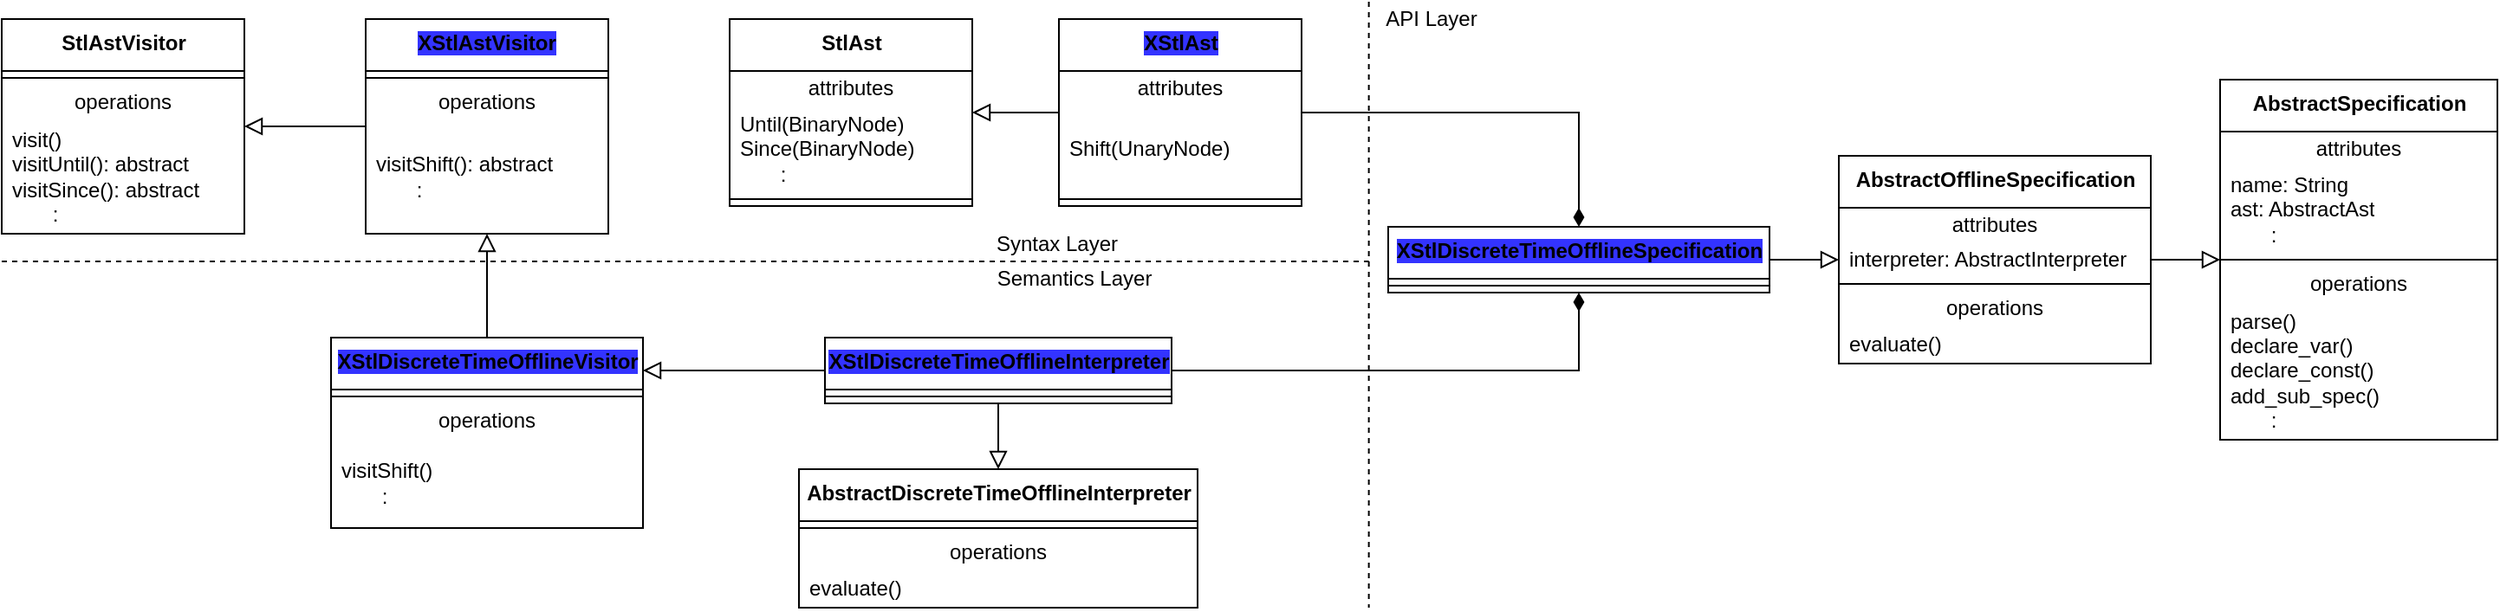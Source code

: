 <mxfile>
    <diagram id="o_w2aKfS7pXXocfrQQq3" name="Page-1">
        <mxGraphModel dx="942" dy="496" grid="1" gridSize="10" guides="1" tooltips="1" connect="1" arrows="1" fold="1" page="1" pageScale="1" pageWidth="850" pageHeight="1100" math="0" shadow="0">
            <root>
                <mxCell id="0"/>
                <mxCell id="1" parent="0"/>
                <mxCell id="2" value="&lt;b&gt;XStl&lt;/b&gt;&lt;b&gt;Discrete&lt;/b&gt;&lt;b&gt;TimeOffline&lt;/b&gt;&lt;b&gt;Interpreter&lt;/b&gt;" style="swimlane;fontStyle=0;align=center;verticalAlign=top;childLayout=stackLayout;horizontal=1;startSize=30;horizontalStack=0;resizeParent=1;resizeParentMax=0;resizeLast=0;collapsible=0;marginBottom=0;html=1;labelBackgroundColor=#3333FF;" parent="1" vertex="1">
                    <mxGeometry x="715" y="304" width="200" height="38" as="geometry"/>
                </mxCell>
                <mxCell id="3" value="" style="line;strokeWidth=1;fillColor=none;align=left;verticalAlign=middle;spacingTop=-1;spacingLeft=3;spacingRight=3;rotatable=0;labelPosition=right;points=[];portConstraint=eastwest;" parent="2" vertex="1">
                    <mxGeometry y="30" width="200" height="8" as="geometry"/>
                </mxCell>
                <mxCell id="8" value="" style="endArrow=block;html=1;rounded=0;align=center;verticalAlign=bottom;endFill=0;labelBackgroundColor=none;endSize=8;exitX=0;exitY=0.5;exitDx=0;exitDy=0;" parent="1" source="2" edge="1">
                    <mxGeometry x="0.346" y="-14" relative="1" as="geometry">
                        <mxPoint x="298.82" y="325" as="sourcePoint"/>
                        <mxPoint x="610" y="323" as="targetPoint"/>
                        <mxPoint as="offset"/>
                        <Array as="points"/>
                    </mxGeometry>
                </mxCell>
                <mxCell id="18" value="&lt;b&gt;StlAst&lt;br&gt;&lt;/b&gt;" style="swimlane;fontStyle=0;align=center;verticalAlign=top;childLayout=stackLayout;horizontal=1;startSize=30;horizontalStack=0;resizeParent=1;resizeParentMax=0;resizeLast=0;collapsible=0;marginBottom=0;html=1;" parent="1" vertex="1">
                    <mxGeometry x="660" y="120" width="140" height="108" as="geometry"/>
                </mxCell>
                <mxCell id="19" value="attributes" style="text;html=1;strokeColor=none;fillColor=none;align=center;verticalAlign=middle;spacingLeft=4;spacingRight=4;overflow=hidden;rotatable=0;points=[[0,0.5],[1,0.5]];portConstraint=eastwest;" parent="18" vertex="1">
                    <mxGeometry y="30" width="140" height="20" as="geometry"/>
                </mxCell>
                <mxCell id="20" value="Until(BinaryNode)&lt;br&gt;Since(BinaryNode)&lt;br class=&quot;Apple-interchange-newline&quot;&gt;&amp;nbsp; &amp;nbsp; &amp;nbsp; &amp;nbsp;:" style="text;html=1;strokeColor=none;fillColor=none;align=left;verticalAlign=middle;spacingLeft=4;spacingRight=4;overflow=hidden;rotatable=0;points=[[0,0.5],[1,0.5]];portConstraint=eastwest;" parent="18" vertex="1">
                    <mxGeometry y="50" width="140" height="50" as="geometry"/>
                </mxCell>
                <mxCell id="21" value="" style="line;strokeWidth=1;fillColor=none;align=left;verticalAlign=middle;spacingTop=-1;spacingLeft=3;spacingRight=3;rotatable=0;labelPosition=right;points=[];portConstraint=eastwest;" parent="18" vertex="1">
                    <mxGeometry y="100" width="140" height="8" as="geometry"/>
                </mxCell>
                <mxCell id="22" value="&lt;b&gt;StlAstVisitor&lt;/b&gt;" style="swimlane;fontStyle=0;align=center;verticalAlign=top;childLayout=stackLayout;horizontal=1;startSize=30;horizontalStack=0;resizeParent=1;resizeParentMax=0;resizeLast=0;collapsible=0;marginBottom=0;html=1;" parent="1" vertex="1">
                    <mxGeometry x="240.0" y="120" width="140" height="124" as="geometry"/>
                </mxCell>
                <mxCell id="23" value="" style="line;strokeWidth=1;fillColor=none;align=left;verticalAlign=middle;spacingTop=-1;spacingLeft=3;spacingRight=3;rotatable=0;labelPosition=right;points=[];portConstraint=eastwest;" parent="22" vertex="1">
                    <mxGeometry y="30" width="140" height="8" as="geometry"/>
                </mxCell>
                <mxCell id="24" value="operations" style="text;html=1;strokeColor=none;fillColor=none;align=center;verticalAlign=middle;spacingLeft=4;spacingRight=4;overflow=hidden;rotatable=0;points=[[0,0.5],[1,0.5]];portConstraint=eastwest;" parent="22" vertex="1">
                    <mxGeometry y="38" width="140" height="20" as="geometry"/>
                </mxCell>
                <mxCell id="25" value="&lt;div&gt;visit()&lt;/div&gt;&lt;div&gt;visitUntil(): abstract&lt;br&gt;&lt;/div&gt;&lt;div&gt;visitSince(): abstract&lt;/div&gt;&lt;div&gt;&amp;nbsp; &amp;nbsp; &amp;nbsp; &amp;nbsp;:&lt;/div&gt;" style="text;html=1;strokeColor=none;fillColor=none;align=left;verticalAlign=middle;spacingLeft=4;spacingRight=4;overflow=hidden;rotatable=0;points=[[0,0.5],[1,0.5]];portConstraint=eastwest;" parent="22" vertex="1">
                    <mxGeometry y="58" width="140" height="66" as="geometry"/>
                </mxCell>
                <mxCell id="26" value="" style="endArrow=block;html=1;rounded=0;align=center;verticalAlign=bottom;endFill=0;labelBackgroundColor=none;endSize=8;" parent="1" source="68" target="22" edge="1">
                    <mxGeometry x="0.346" y="-14" relative="1" as="geometry">
                        <mxPoint x="638.82" y="304" as="sourcePoint"/>
                        <mxPoint x="758.82" y="333" as="targetPoint"/>
                        <mxPoint as="offset"/>
                        <Array as="points"/>
                    </mxGeometry>
                </mxCell>
                <mxCell id="27" value="&lt;b&gt;AbstractOfflineSpecification&lt;/b&gt;" style="swimlane;fontStyle=0;align=center;verticalAlign=top;childLayout=stackLayout;horizontal=1;startSize=30;horizontalStack=0;resizeParent=1;resizeParentMax=0;resizeLast=0;collapsible=0;marginBottom=0;html=1;" parent="1" vertex="1">
                    <mxGeometry x="1300" y="199" width="180" height="120" as="geometry"/>
                </mxCell>
                <mxCell id="28" value="attributes" style="text;html=1;strokeColor=none;fillColor=none;align=center;verticalAlign=middle;spacingLeft=4;spacingRight=4;overflow=hidden;rotatable=0;points=[[0,0.5],[1,0.5]];portConstraint=eastwest;" parent="27" vertex="1">
                    <mxGeometry y="30" width="180" height="20" as="geometry"/>
                </mxCell>
                <mxCell id="29" value="&lt;span style=&quot;text-align: center&quot;&gt;interpreter: AbstractInterpreter&lt;/span&gt;" style="text;html=1;strokeColor=none;fillColor=none;align=left;verticalAlign=middle;spacingLeft=4;spacingRight=4;overflow=hidden;rotatable=0;points=[[0,0.5],[1,0.5]];portConstraint=eastwest;" parent="27" vertex="1">
                    <mxGeometry y="50" width="180" height="20" as="geometry"/>
                </mxCell>
                <mxCell id="30" value="" style="line;strokeWidth=1;fillColor=none;align=left;verticalAlign=middle;spacingTop=-1;spacingLeft=3;spacingRight=3;rotatable=0;labelPosition=right;points=[];portConstraint=eastwest;" parent="27" vertex="1">
                    <mxGeometry y="70" width="180" height="8" as="geometry"/>
                </mxCell>
                <mxCell id="31" value="operations" style="text;html=1;strokeColor=none;fillColor=none;align=center;verticalAlign=middle;spacingLeft=4;spacingRight=4;overflow=hidden;rotatable=0;points=[[0,0.5],[1,0.5]];portConstraint=eastwest;" parent="27" vertex="1">
                    <mxGeometry y="78" width="180" height="20" as="geometry"/>
                </mxCell>
                <mxCell id="32" value="&lt;div&gt;&lt;span&gt;evaluate()&lt;/span&gt;&lt;/div&gt;" style="text;html=1;strokeColor=none;fillColor=none;align=left;verticalAlign=middle;spacingLeft=4;spacingRight=4;overflow=hidden;rotatable=0;points=[[0,0.5],[1,0.5]];portConstraint=eastwest;" parent="27" vertex="1">
                    <mxGeometry y="98" width="180" height="22" as="geometry"/>
                </mxCell>
                <mxCell id="33" value="&lt;b&gt;AbstractSpecification&lt;/b&gt;" style="swimlane;fontStyle=0;align=center;verticalAlign=top;childLayout=stackLayout;horizontal=1;startSize=30;horizontalStack=0;resizeParent=1;resizeParentMax=0;resizeLast=0;collapsible=0;marginBottom=0;html=1;" parent="1" vertex="1">
                    <mxGeometry x="1520" y="155" width="160" height="208" as="geometry"/>
                </mxCell>
                <mxCell id="34" value="attributes" style="text;html=1;strokeColor=none;fillColor=none;align=center;verticalAlign=middle;spacingLeft=4;spacingRight=4;overflow=hidden;rotatable=0;points=[[0,0.5],[1,0.5]];portConstraint=eastwest;" parent="33" vertex="1">
                    <mxGeometry y="30" width="160" height="20" as="geometry"/>
                </mxCell>
                <mxCell id="35" value="name: String&lt;br&gt;ast: AbstractAst&lt;br&gt;&amp;nbsp; &amp;nbsp; &amp;nbsp; &amp;nbsp;:" style="text;html=1;strokeColor=none;fillColor=none;align=left;verticalAlign=middle;spacingLeft=4;spacingRight=4;overflow=hidden;rotatable=0;points=[[0,0.5],[1,0.5]];portConstraint=eastwest;" parent="33" vertex="1">
                    <mxGeometry y="50" width="160" height="50" as="geometry"/>
                </mxCell>
                <mxCell id="36" value="" style="line;strokeWidth=1;fillColor=none;align=left;verticalAlign=middle;spacingTop=-1;spacingLeft=3;spacingRight=3;rotatable=0;labelPosition=right;points=[];portConstraint=eastwest;" parent="33" vertex="1">
                    <mxGeometry y="100" width="160" height="8" as="geometry"/>
                </mxCell>
                <mxCell id="37" value="operations" style="text;html=1;strokeColor=none;fillColor=none;align=center;verticalAlign=middle;spacingLeft=4;spacingRight=4;overflow=hidden;rotatable=0;points=[[0,0.5],[1,0.5]];portConstraint=eastwest;" parent="33" vertex="1">
                    <mxGeometry y="108" width="160" height="20" as="geometry"/>
                </mxCell>
                <mxCell id="38" value="&lt;div&gt;&lt;div&gt;parse()&lt;/div&gt;&lt;div&gt;declare_var()&lt;/div&gt;&lt;div&gt;declare_const()&lt;/div&gt;&lt;div&gt;add_sub_spec()&lt;/div&gt;&lt;/div&gt;&lt;div&gt;&amp;nbsp; &amp;nbsp; &amp;nbsp; &amp;nbsp;:&lt;/div&gt;" style="text;html=1;strokeColor=none;fillColor=none;align=left;verticalAlign=middle;spacingLeft=4;spacingRight=4;overflow=hidden;rotatable=0;points=[[0,0.5],[1,0.5]];portConstraint=eastwest;" parent="33" vertex="1">
                    <mxGeometry y="128" width="160" height="80" as="geometry"/>
                </mxCell>
                <mxCell id="39" value="" style="endArrow=block;html=1;rounded=0;align=center;verticalAlign=bottom;endFill=0;labelBackgroundColor=none;endSize=8;" parent="1" source="27" target="33" edge="1">
                    <mxGeometry x="0.346" y="-14" relative="1" as="geometry">
                        <mxPoint x="950" y="352" as="sourcePoint"/>
                        <mxPoint x="950" y="408" as="targetPoint"/>
                        <mxPoint as="offset"/>
                        <Array as="points"/>
                    </mxGeometry>
                </mxCell>
                <mxCell id="40" value="" style="endArrow=none;startArrow=diamondThin;endFill=0;startFill=1;html=1;verticalAlign=bottom;labelBackgroundColor=none;strokeWidth=1;startSize=8;endSize=8;edgeStyle=elbowEdgeStyle;elbow=vertical;rounded=0;exitX=0.5;exitY=0;exitDx=0;exitDy=0;" parent="1" source="42" target="60" edge="1">
                    <mxGeometry width="160" relative="1" as="geometry">
                        <mxPoint x="1100" y="180" as="sourcePoint"/>
                        <mxPoint x="1050" y="160" as="targetPoint"/>
                        <Array as="points">
                            <mxPoint x="1070" y="174"/>
                            <mxPoint x="1140" y="160"/>
                            <mxPoint x="570" y="232"/>
                            <mxPoint x="380" y="232"/>
                        </Array>
                    </mxGeometry>
                </mxCell>
                <mxCell id="41" value="" style="endArrow=none;startArrow=diamondThin;endFill=0;startFill=1;html=1;verticalAlign=bottom;labelBackgroundColor=none;strokeWidth=1;startSize=8;endSize=8;edgeStyle=elbowEdgeStyle;elbow=vertical;rounded=0;exitX=0.5;exitY=1;exitDx=0;exitDy=0;" parent="1" source="42" target="2" edge="1">
                    <mxGeometry width="160" relative="1" as="geometry">
                        <mxPoint x="1110" y="323" as="sourcePoint"/>
                        <mxPoint x="1000" y="112" as="targetPoint"/>
                        <Array as="points">
                            <mxPoint x="1040" y="323"/>
                            <mxPoint x="580" y="242"/>
                            <mxPoint x="390" y="242"/>
                        </Array>
                    </mxGeometry>
                </mxCell>
                <mxCell id="42" value="&lt;b&gt;XStlDiscreteTimeOfflineSpecification&lt;/b&gt;" style="swimlane;fontStyle=0;align=center;verticalAlign=top;childLayout=stackLayout;horizontal=1;startSize=30;horizontalStack=0;resizeParent=1;resizeParentMax=0;resizeLast=0;collapsible=0;marginBottom=0;html=1;labelBackgroundColor=#3333FF;" parent="1" vertex="1">
                    <mxGeometry x="1040" y="240" width="220" height="38" as="geometry"/>
                </mxCell>
                <mxCell id="43" value="" style="line;strokeWidth=1;fillColor=none;align=left;verticalAlign=middle;spacingTop=-1;spacingLeft=3;spacingRight=3;rotatable=0;labelPosition=right;points=[];portConstraint=eastwest;" parent="42" vertex="1">
                    <mxGeometry y="30" width="220" height="8" as="geometry"/>
                </mxCell>
                <mxCell id="44" value="" style="endArrow=block;html=1;rounded=0;align=center;verticalAlign=bottom;endFill=0;labelBackgroundColor=none;endSize=8;" parent="1" source="42" target="27" edge="1">
                    <mxGeometry x="0.346" y="-14" relative="1" as="geometry">
                        <mxPoint x="1480" y="250.571" as="sourcePoint"/>
                        <mxPoint x="1520" y="251.714" as="targetPoint"/>
                        <mxPoint as="offset"/>
                        <Array as="points"/>
                    </mxGeometry>
                </mxCell>
                <mxCell id="45" value="Syntax Layer" style="text;html=1;strokeColor=none;fillColor=none;align=center;verticalAlign=middle;whiteSpace=wrap;rounded=0;" parent="1" vertex="1">
                    <mxGeometry x="808.82" y="240" width="80" height="20" as="geometry"/>
                </mxCell>
                <mxCell id="46" value="Semantics Layer" style="text;html=1;strokeColor=none;fillColor=none;align=center;verticalAlign=middle;whiteSpace=wrap;rounded=0;" parent="1" vertex="1">
                    <mxGeometry x="808.82" y="260" width="100" height="20" as="geometry"/>
                </mxCell>
                <mxCell id="47" value="" style="endArrow=none;dashed=1;html=1;" parent="1" edge="1">
                    <mxGeometry width="50" height="50" relative="1" as="geometry">
                        <mxPoint x="240" y="260" as="sourcePoint"/>
                        <mxPoint x="1028.82" y="260" as="targetPoint"/>
                    </mxGeometry>
                </mxCell>
                <mxCell id="49" value="" style="endArrow=none;dashed=1;html=1;" parent="1" edge="1">
                    <mxGeometry width="50" height="50" relative="1" as="geometry">
                        <mxPoint x="1028.82" y="110" as="sourcePoint"/>
                        <mxPoint x="1028.82" y="460" as="targetPoint"/>
                    </mxGeometry>
                </mxCell>
                <mxCell id="50" value="API Layer" style="text;html=1;strokeColor=none;fillColor=none;align=center;verticalAlign=middle;whiteSpace=wrap;rounded=0;" parent="1" vertex="1">
                    <mxGeometry x="1030" y="110" width="70" height="20" as="geometry"/>
                </mxCell>
                <mxCell id="51" value="&lt;b&gt;AbstractDiscreteTimeOffline&lt;/b&gt;&lt;b&gt;Interpreter&lt;/b&gt;" style="swimlane;fontStyle=0;align=center;verticalAlign=top;childLayout=stackLayout;horizontal=1;startSize=30;horizontalStack=0;resizeParent=1;resizeParentMax=0;resizeLast=0;collapsible=0;marginBottom=0;html=1;" parent="1" vertex="1">
                    <mxGeometry x="700" y="380" width="230" height="80" as="geometry"/>
                </mxCell>
                <mxCell id="52" value="" style="line;strokeWidth=1;fillColor=none;align=left;verticalAlign=middle;spacingTop=-1;spacingLeft=3;spacingRight=3;rotatable=0;labelPosition=right;points=[];portConstraint=eastwest;" parent="51" vertex="1">
                    <mxGeometry y="30" width="230" height="8" as="geometry"/>
                </mxCell>
                <mxCell id="53" value="operations" style="text;html=1;strokeColor=none;fillColor=none;align=center;verticalAlign=middle;spacingLeft=4;spacingRight=4;overflow=hidden;rotatable=0;points=[[0,0.5],[1,0.5]];portConstraint=eastwest;" parent="51" vertex="1">
                    <mxGeometry y="38" width="230" height="20" as="geometry"/>
                </mxCell>
                <mxCell id="54" value="evaluate()" style="text;html=1;strokeColor=none;fillColor=none;align=left;verticalAlign=middle;spacingLeft=4;spacingRight=4;overflow=hidden;rotatable=0;points=[[0,0.5],[1,0.5]];portConstraint=eastwest;" parent="51" vertex="1">
                    <mxGeometry y="58" width="230" height="22" as="geometry"/>
                </mxCell>
                <mxCell id="56" value="&lt;b&gt;XStl&lt;/b&gt;&lt;b&gt;Discrete&lt;/b&gt;&lt;b&gt;TimeOfflineVisitor&lt;/b&gt;" style="swimlane;fontStyle=0;align=center;verticalAlign=top;childLayout=stackLayout;horizontal=1;startSize=30;horizontalStack=0;resizeParent=1;resizeParentMax=0;resizeLast=0;collapsible=0;marginBottom=0;html=1;labelBackgroundColor=#3333FF;" parent="1" vertex="1">
                    <mxGeometry x="430.0" y="304" width="180" height="110" as="geometry"/>
                </mxCell>
                <mxCell id="57" value="" style="line;strokeWidth=1;fillColor=none;align=left;verticalAlign=middle;spacingTop=-1;spacingLeft=3;spacingRight=3;rotatable=0;labelPosition=right;points=[];portConstraint=eastwest;" parent="56" vertex="1">
                    <mxGeometry y="30" width="180" height="8" as="geometry"/>
                </mxCell>
                <mxCell id="58" value="operations" style="text;html=1;strokeColor=none;fillColor=none;align=center;verticalAlign=middle;spacingLeft=4;spacingRight=4;overflow=hidden;rotatable=0;points=[[0,0.5],[1,0.5]];portConstraint=eastwest;" parent="56" vertex="1">
                    <mxGeometry y="38" width="180" height="20" as="geometry"/>
                </mxCell>
                <mxCell id="59" value="visitShift&lt;span&gt;()&lt;/span&gt;&lt;br&gt;&lt;div&gt;&lt;span&gt;&amp;nbsp; &amp;nbsp; &amp;nbsp; &amp;nbsp;:&lt;/span&gt;&lt;br&gt;&lt;/div&gt;" style="text;html=1;strokeColor=none;fillColor=none;align=left;verticalAlign=middle;spacingLeft=4;spacingRight=4;overflow=hidden;rotatable=0;points=[[0,0.5],[1,0.5]];portConstraint=eastwest;" parent="56" vertex="1">
                    <mxGeometry y="58" width="180" height="52" as="geometry"/>
                </mxCell>
                <mxCell id="60" value="&lt;b&gt;XStlAst&lt;br&gt;&lt;/b&gt;" style="swimlane;fontStyle=0;align=center;verticalAlign=top;childLayout=stackLayout;horizontal=1;startSize=30;horizontalStack=0;resizeParent=1;resizeParentMax=0;resizeLast=0;collapsible=0;marginBottom=0;html=1;labelBackgroundColor=#3333FF;" parent="1" vertex="1">
                    <mxGeometry x="850" y="120" width="140" height="108" as="geometry"/>
                </mxCell>
                <mxCell id="61" value="attributes" style="text;html=1;strokeColor=none;fillColor=none;align=center;verticalAlign=middle;spacingLeft=4;spacingRight=4;overflow=hidden;rotatable=0;points=[[0,0.5],[1,0.5]];portConstraint=eastwest;" parent="60" vertex="1">
                    <mxGeometry y="30" width="140" height="20" as="geometry"/>
                </mxCell>
                <mxCell id="62" value="Shift(UnaryNode)" style="text;html=1;strokeColor=none;fillColor=none;align=left;verticalAlign=middle;spacingLeft=4;spacingRight=4;overflow=hidden;rotatable=0;points=[[0,0.5],[1,0.5]];portConstraint=eastwest;" parent="60" vertex="1">
                    <mxGeometry y="50" width="140" height="50" as="geometry"/>
                </mxCell>
                <mxCell id="63" value="" style="line;strokeWidth=1;fillColor=none;align=left;verticalAlign=middle;spacingTop=-1;spacingLeft=3;spacingRight=3;rotatable=0;labelPosition=right;points=[];portConstraint=eastwest;" parent="60" vertex="1">
                    <mxGeometry y="100" width="140" height="8" as="geometry"/>
                </mxCell>
                <mxCell id="64" value="" style="endArrow=block;html=1;rounded=0;align=center;verticalAlign=bottom;endFill=0;labelBackgroundColor=none;endSize=8;" parent="1" source="60" target="18" edge="1">
                    <mxGeometry x="0.346" y="-14" relative="1" as="geometry">
                        <mxPoint x="688.82" y="310" as="sourcePoint"/>
                        <mxPoint x="688.82" y="244" as="targetPoint"/>
                        <mxPoint as="offset"/>
                        <Array as="points"/>
                    </mxGeometry>
                </mxCell>
                <mxCell id="66" value="" style="endArrow=block;html=1;rounded=0;align=center;verticalAlign=bottom;endFill=0;labelBackgroundColor=none;endSize=8;exitX=0.5;exitY=1;exitDx=0;exitDy=0;entryX=0.5;entryY=0;entryDx=0;entryDy=0;" parent="1" source="2" target="51" edge="1">
                    <mxGeometry x="0.346" y="-14" relative="1" as="geometry">
                        <mxPoint x="725" y="333" as="sourcePoint"/>
                        <mxPoint x="630" y="333" as="targetPoint"/>
                        <mxPoint as="offset"/>
                        <Array as="points"/>
                    </mxGeometry>
                </mxCell>
                <mxCell id="67" value="" style="endArrow=block;html=1;rounded=0;align=center;verticalAlign=bottom;endFill=0;labelBackgroundColor=none;endSize=8;" edge="1" parent="1" source="56" target="68">
                    <mxGeometry x="0.346" y="-14" relative="1" as="geometry">
                        <mxPoint x="540" y="310" as="sourcePoint"/>
                        <mxPoint x="540" y="254" as="targetPoint"/>
                        <mxPoint as="offset"/>
                        <Array as="points"/>
                    </mxGeometry>
                </mxCell>
                <mxCell id="68" value="&lt;b&gt;XStlAstVisitor&lt;/b&gt;" style="swimlane;fontStyle=0;align=center;verticalAlign=top;childLayout=stackLayout;horizontal=1;startSize=30;horizontalStack=0;resizeParent=1;resizeParentMax=0;resizeLast=0;collapsible=0;marginBottom=0;html=1;labelBackgroundColor=#3333FF;whiteSpace=wrap;" vertex="1" parent="1">
                    <mxGeometry x="450.0" y="120" width="140" height="124" as="geometry"/>
                </mxCell>
                <mxCell id="69" value="" style="line;strokeWidth=1;fillColor=none;align=left;verticalAlign=middle;spacingTop=-1;spacingLeft=3;spacingRight=3;rotatable=0;labelPosition=right;points=[];portConstraint=eastwest;" vertex="1" parent="68">
                    <mxGeometry y="30" width="140" height="8" as="geometry"/>
                </mxCell>
                <mxCell id="70" value="operations" style="text;html=1;strokeColor=none;fillColor=none;align=center;verticalAlign=middle;spacingLeft=4;spacingRight=4;overflow=hidden;rotatable=0;points=[[0,0.5],[1,0.5]];portConstraint=eastwest;" vertex="1" parent="68">
                    <mxGeometry y="38" width="140" height="20" as="geometry"/>
                </mxCell>
                <mxCell id="71" value="&lt;div&gt;&lt;span&gt;visitShift(): abstract&lt;/span&gt;&lt;br&gt;&lt;/div&gt;&lt;div&gt;&lt;span&gt;&amp;nbsp; &amp;nbsp; &amp;nbsp; &amp;nbsp;:&lt;/span&gt;&lt;br&gt;&lt;/div&gt;" style="text;html=1;strokeColor=none;fillColor=none;align=left;verticalAlign=middle;spacingLeft=4;spacingRight=4;overflow=hidden;rotatable=0;points=[[0,0.5],[1,0.5]];portConstraint=eastwest;" vertex="1" parent="68">
                    <mxGeometry y="58" width="140" height="66" as="geometry"/>
                </mxCell>
            </root>
        </mxGraphModel>
    </diagram>
</mxfile>
